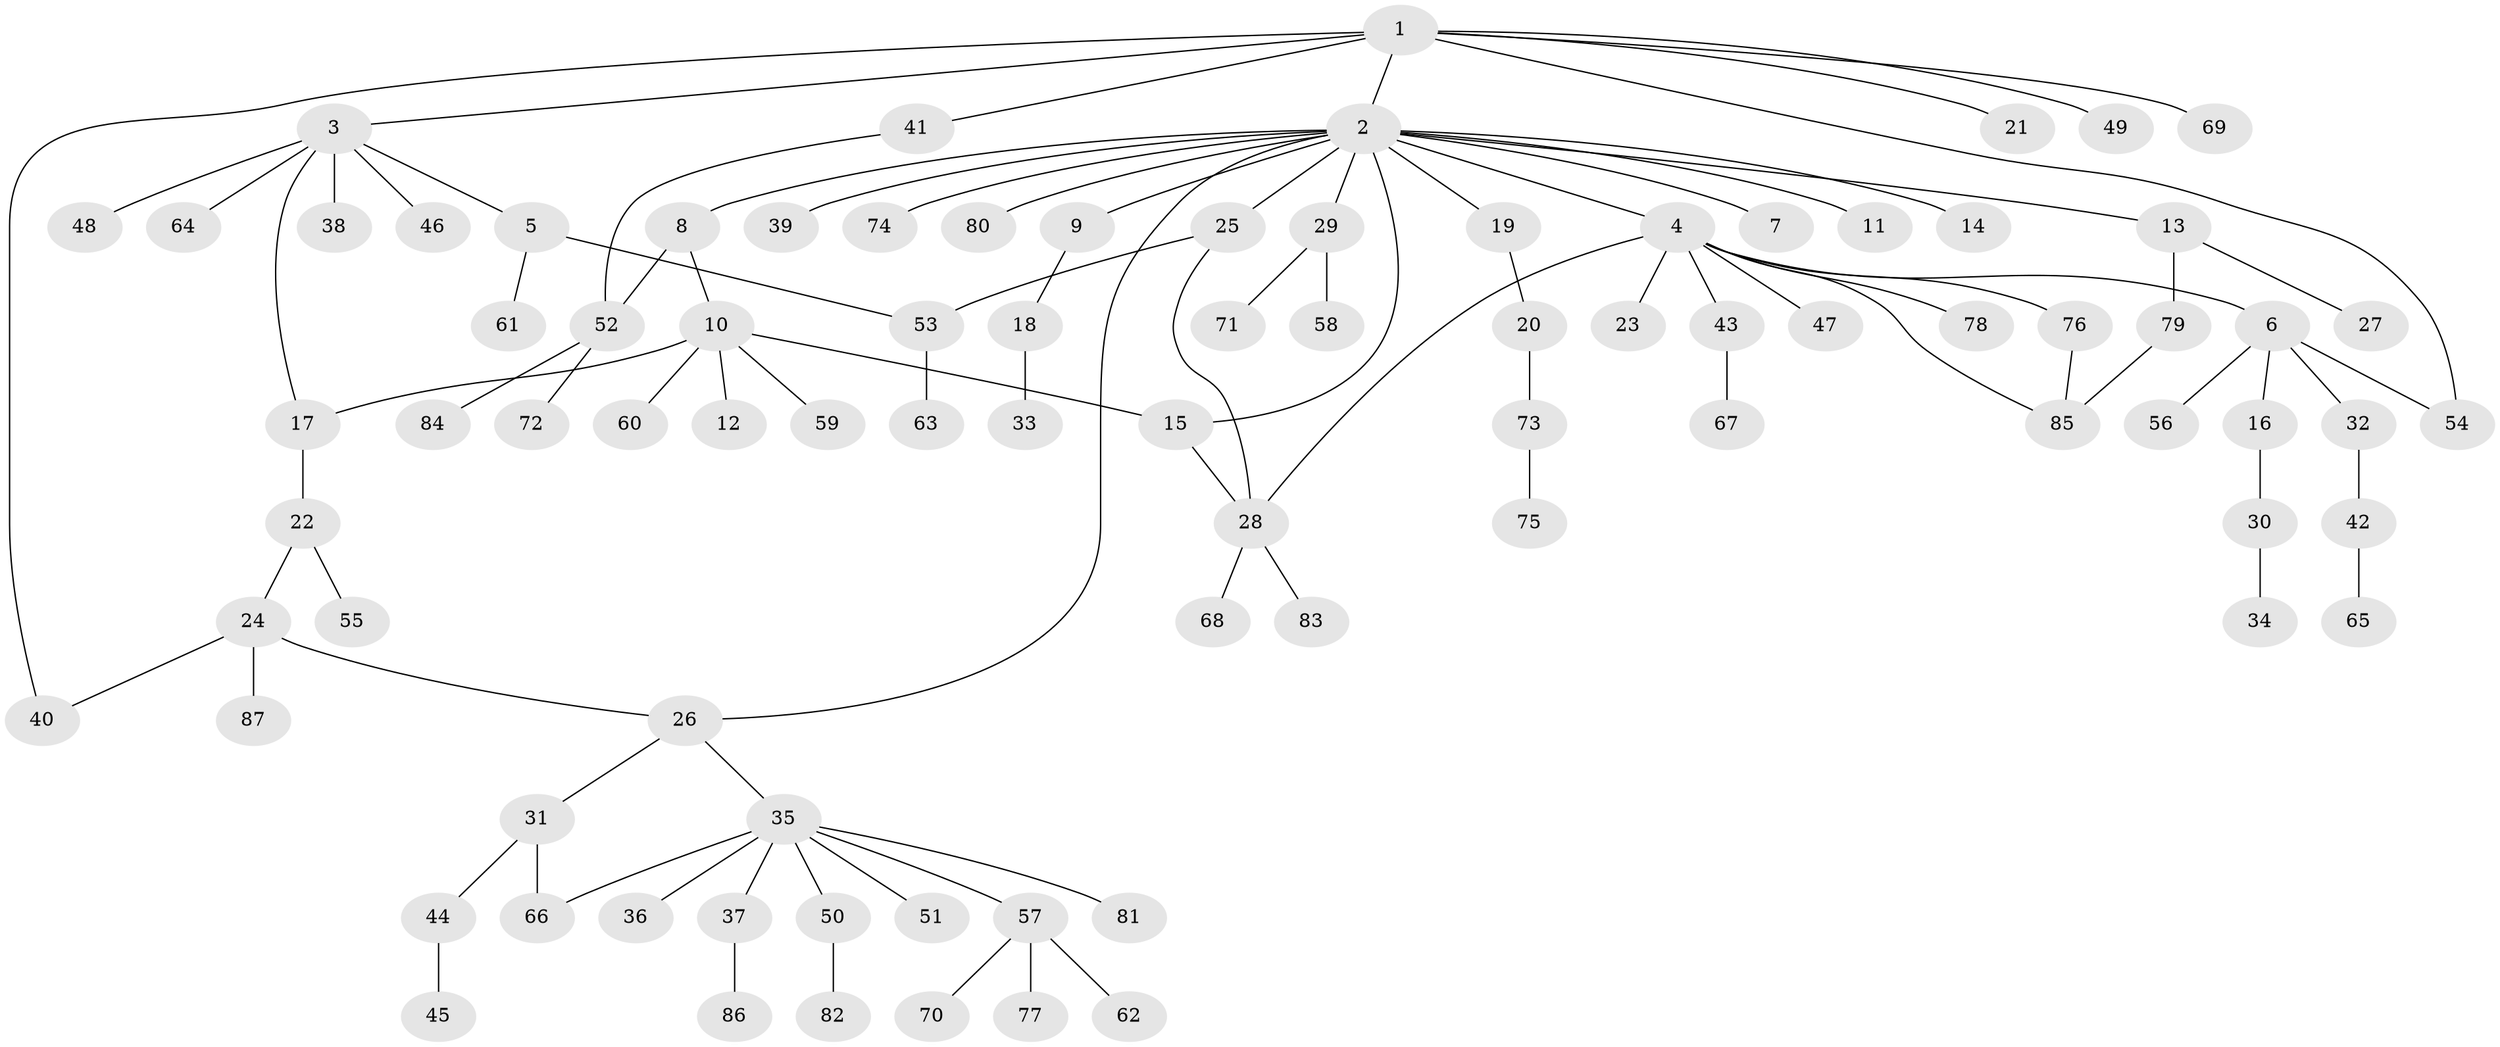 // coarse degree distribution, {7: 0.047619047619047616, 16: 0.015873015873015872, 8: 0.015873015873015872, 3: 0.1111111111111111, 5: 0.031746031746031744, 1: 0.5714285714285714, 2: 0.14285714285714285, 4: 0.06349206349206349}
// Generated by graph-tools (version 1.1) at 2025/51/02/27/25 19:51:54]
// undirected, 87 vertices, 98 edges
graph export_dot {
graph [start="1"]
  node [color=gray90,style=filled];
  1;
  2;
  3;
  4;
  5;
  6;
  7;
  8;
  9;
  10;
  11;
  12;
  13;
  14;
  15;
  16;
  17;
  18;
  19;
  20;
  21;
  22;
  23;
  24;
  25;
  26;
  27;
  28;
  29;
  30;
  31;
  32;
  33;
  34;
  35;
  36;
  37;
  38;
  39;
  40;
  41;
  42;
  43;
  44;
  45;
  46;
  47;
  48;
  49;
  50;
  51;
  52;
  53;
  54;
  55;
  56;
  57;
  58;
  59;
  60;
  61;
  62;
  63;
  64;
  65;
  66;
  67;
  68;
  69;
  70;
  71;
  72;
  73;
  74;
  75;
  76;
  77;
  78;
  79;
  80;
  81;
  82;
  83;
  84;
  85;
  86;
  87;
  1 -- 2;
  1 -- 3;
  1 -- 21;
  1 -- 40;
  1 -- 41;
  1 -- 49;
  1 -- 54;
  1 -- 69;
  2 -- 4;
  2 -- 7;
  2 -- 8;
  2 -- 9;
  2 -- 11;
  2 -- 13;
  2 -- 14;
  2 -- 15;
  2 -- 19;
  2 -- 25;
  2 -- 26;
  2 -- 29;
  2 -- 39;
  2 -- 74;
  2 -- 80;
  3 -- 5;
  3 -- 17;
  3 -- 38;
  3 -- 46;
  3 -- 48;
  3 -- 64;
  4 -- 6;
  4 -- 23;
  4 -- 28;
  4 -- 43;
  4 -- 47;
  4 -- 76;
  4 -- 78;
  4 -- 85;
  5 -- 53;
  5 -- 61;
  6 -- 16;
  6 -- 32;
  6 -- 54;
  6 -- 56;
  8 -- 10;
  8 -- 52;
  9 -- 18;
  10 -- 12;
  10 -- 15;
  10 -- 17;
  10 -- 59;
  10 -- 60;
  13 -- 27;
  13 -- 79;
  15 -- 28;
  16 -- 30;
  17 -- 22;
  18 -- 33;
  19 -- 20;
  20 -- 73;
  22 -- 24;
  22 -- 55;
  24 -- 26;
  24 -- 40;
  24 -- 87;
  25 -- 28;
  25 -- 53;
  26 -- 31;
  26 -- 35;
  28 -- 68;
  28 -- 83;
  29 -- 58;
  29 -- 71;
  30 -- 34;
  31 -- 44;
  31 -- 66;
  32 -- 42;
  35 -- 36;
  35 -- 37;
  35 -- 50;
  35 -- 51;
  35 -- 57;
  35 -- 66;
  35 -- 81;
  37 -- 86;
  41 -- 52;
  42 -- 65;
  43 -- 67;
  44 -- 45;
  50 -- 82;
  52 -- 72;
  52 -- 84;
  53 -- 63;
  57 -- 62;
  57 -- 70;
  57 -- 77;
  73 -- 75;
  76 -- 85;
  79 -- 85;
}
